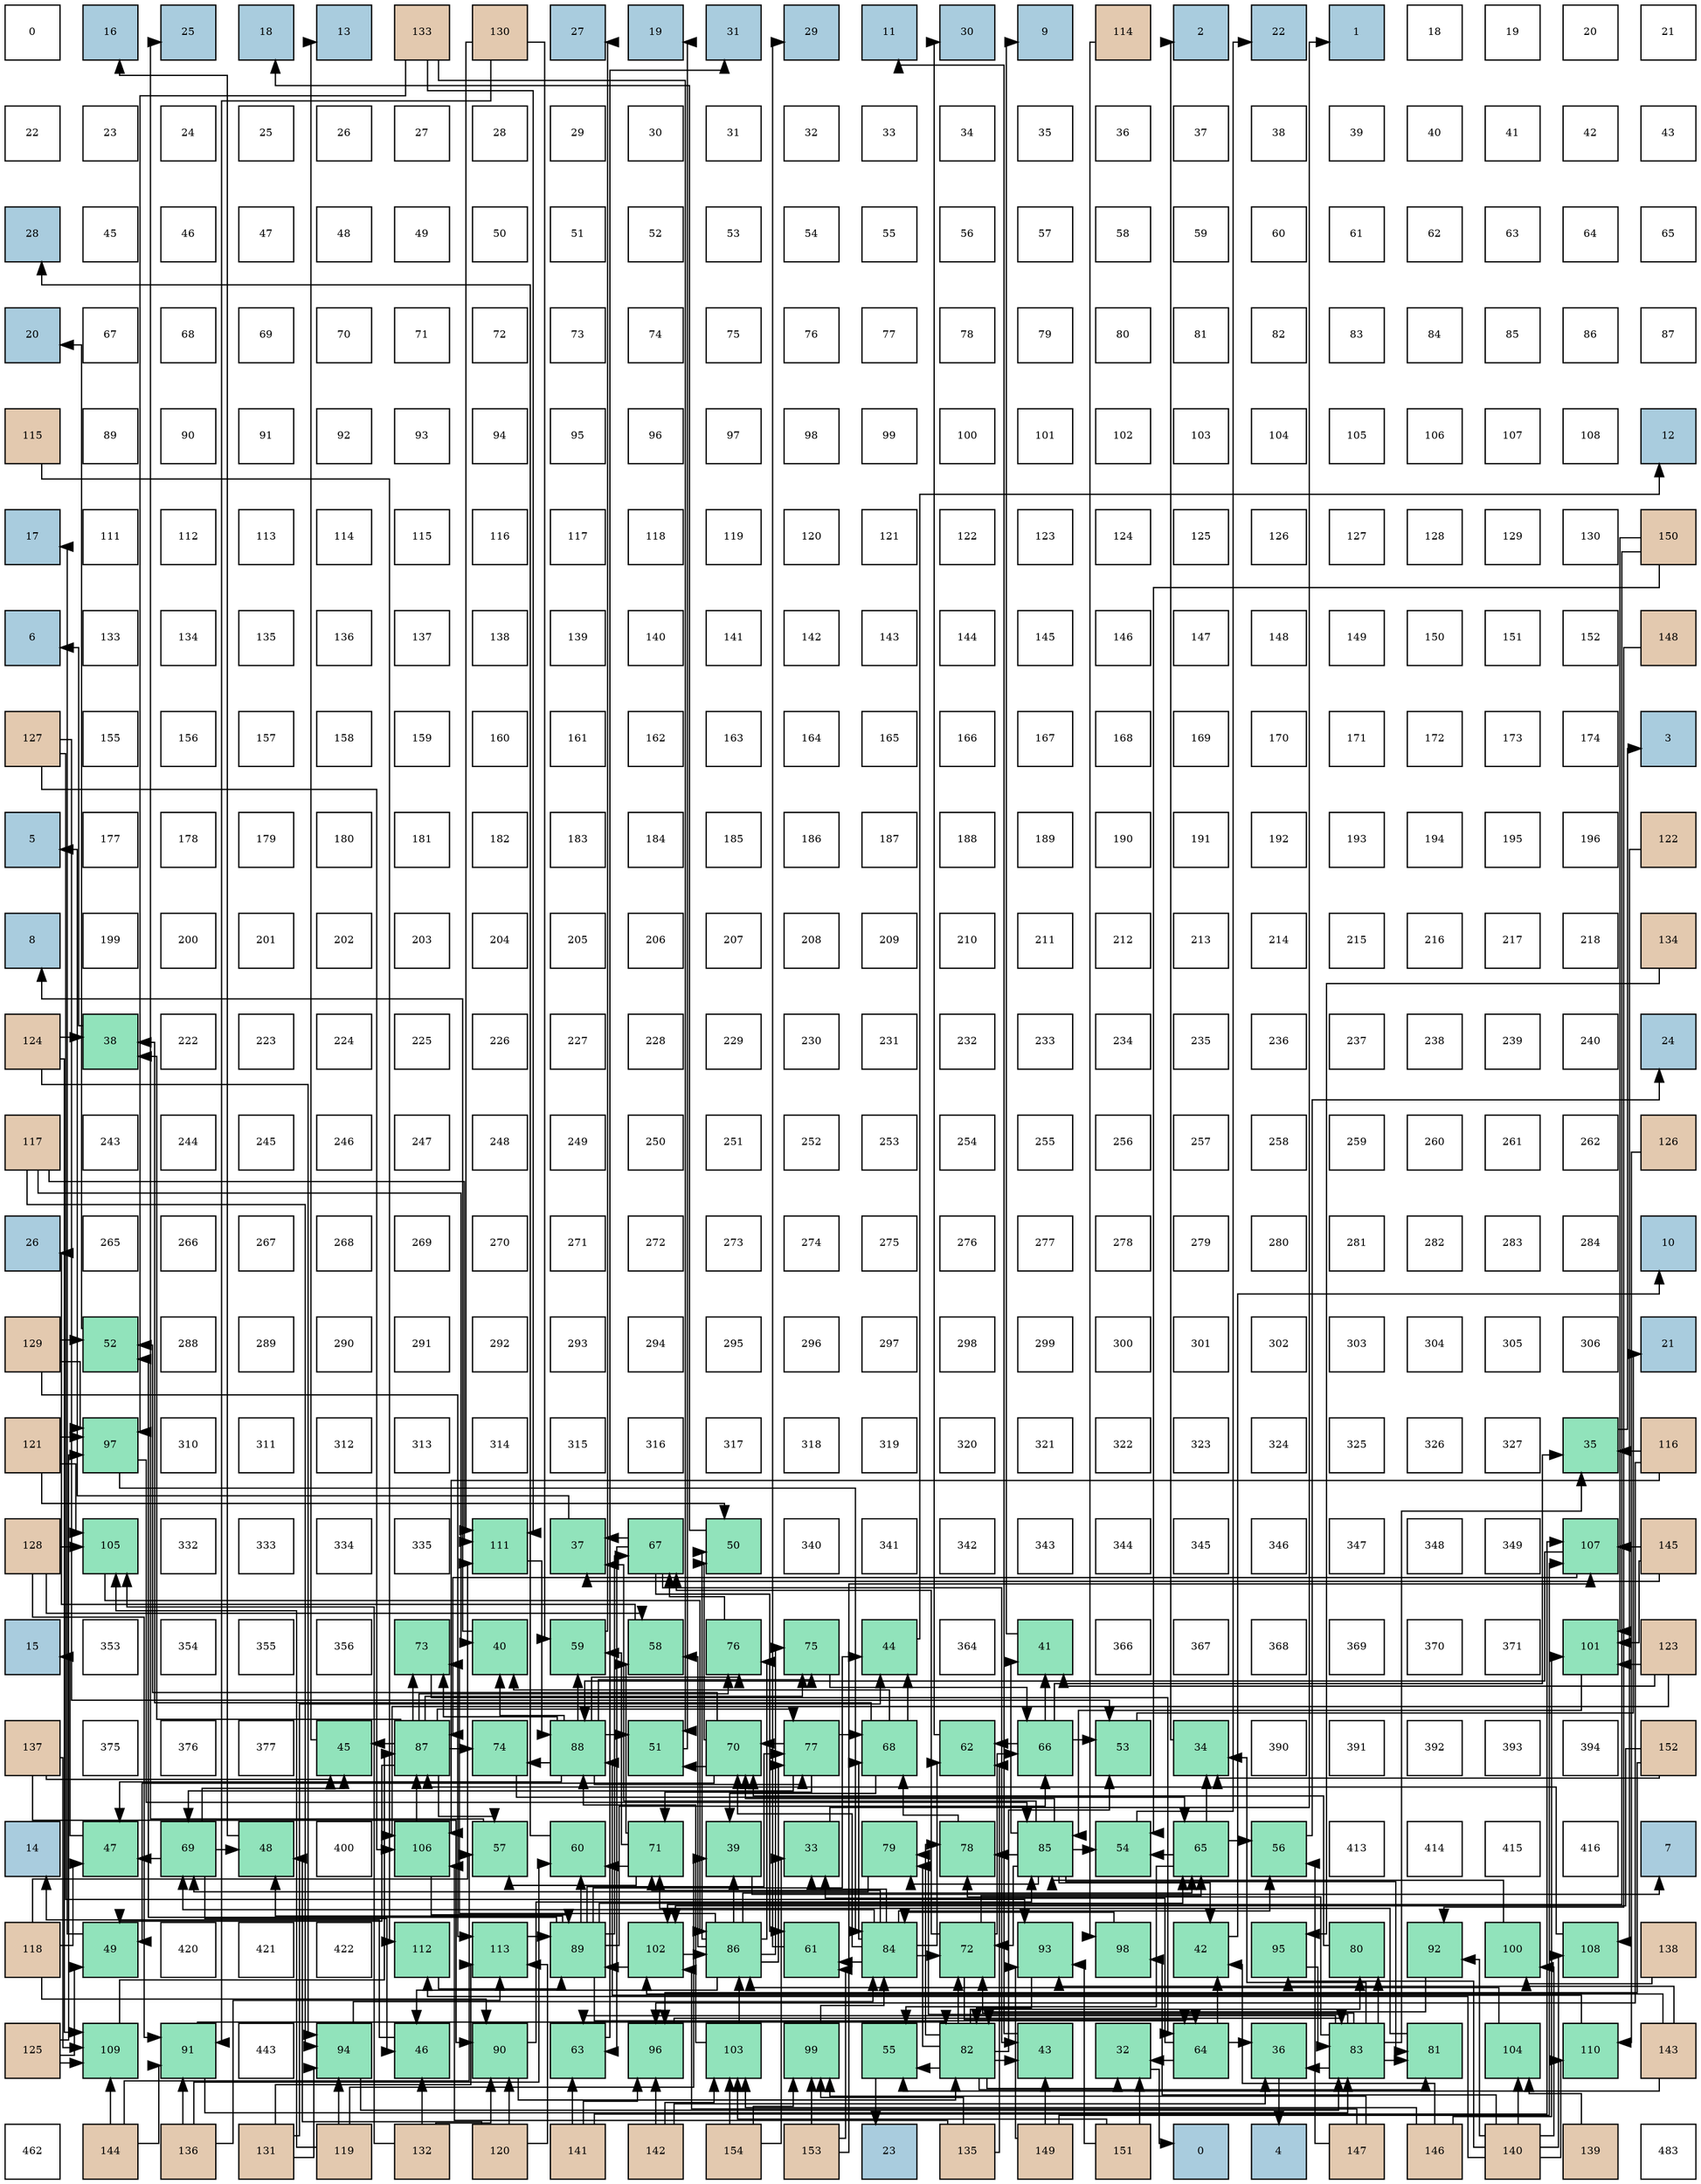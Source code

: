 digraph layout{
 rankdir=TB;
 splines=ortho;
 node [style=filled shape=square fixedsize=true width=0.6];
0[label="0", fontsize=8, fillcolor="#ffffff"];
1[label="16", fontsize=8, fillcolor="#a9ccde"];
2[label="25", fontsize=8, fillcolor="#a9ccde"];
3[label="18", fontsize=8, fillcolor="#a9ccde"];
4[label="13", fontsize=8, fillcolor="#a9ccde"];
5[label="133", fontsize=8, fillcolor="#e3c9af"];
6[label="130", fontsize=8, fillcolor="#e3c9af"];
7[label="27", fontsize=8, fillcolor="#a9ccde"];
8[label="19", fontsize=8, fillcolor="#a9ccde"];
9[label="31", fontsize=8, fillcolor="#a9ccde"];
10[label="29", fontsize=8, fillcolor="#a9ccde"];
11[label="11", fontsize=8, fillcolor="#a9ccde"];
12[label="30", fontsize=8, fillcolor="#a9ccde"];
13[label="9", fontsize=8, fillcolor="#a9ccde"];
14[label="114", fontsize=8, fillcolor="#e3c9af"];
15[label="2", fontsize=8, fillcolor="#a9ccde"];
16[label="22", fontsize=8, fillcolor="#a9ccde"];
17[label="1", fontsize=8, fillcolor="#a9ccde"];
18[label="18", fontsize=8, fillcolor="#ffffff"];
19[label="19", fontsize=8, fillcolor="#ffffff"];
20[label="20", fontsize=8, fillcolor="#ffffff"];
21[label="21", fontsize=8, fillcolor="#ffffff"];
22[label="22", fontsize=8, fillcolor="#ffffff"];
23[label="23", fontsize=8, fillcolor="#ffffff"];
24[label="24", fontsize=8, fillcolor="#ffffff"];
25[label="25", fontsize=8, fillcolor="#ffffff"];
26[label="26", fontsize=8, fillcolor="#ffffff"];
27[label="27", fontsize=8, fillcolor="#ffffff"];
28[label="28", fontsize=8, fillcolor="#ffffff"];
29[label="29", fontsize=8, fillcolor="#ffffff"];
30[label="30", fontsize=8, fillcolor="#ffffff"];
31[label="31", fontsize=8, fillcolor="#ffffff"];
32[label="32", fontsize=8, fillcolor="#ffffff"];
33[label="33", fontsize=8, fillcolor="#ffffff"];
34[label="34", fontsize=8, fillcolor="#ffffff"];
35[label="35", fontsize=8, fillcolor="#ffffff"];
36[label="36", fontsize=8, fillcolor="#ffffff"];
37[label="37", fontsize=8, fillcolor="#ffffff"];
38[label="38", fontsize=8, fillcolor="#ffffff"];
39[label="39", fontsize=8, fillcolor="#ffffff"];
40[label="40", fontsize=8, fillcolor="#ffffff"];
41[label="41", fontsize=8, fillcolor="#ffffff"];
42[label="42", fontsize=8, fillcolor="#ffffff"];
43[label="43", fontsize=8, fillcolor="#ffffff"];
44[label="28", fontsize=8, fillcolor="#a9ccde"];
45[label="45", fontsize=8, fillcolor="#ffffff"];
46[label="46", fontsize=8, fillcolor="#ffffff"];
47[label="47", fontsize=8, fillcolor="#ffffff"];
48[label="48", fontsize=8, fillcolor="#ffffff"];
49[label="49", fontsize=8, fillcolor="#ffffff"];
50[label="50", fontsize=8, fillcolor="#ffffff"];
51[label="51", fontsize=8, fillcolor="#ffffff"];
52[label="52", fontsize=8, fillcolor="#ffffff"];
53[label="53", fontsize=8, fillcolor="#ffffff"];
54[label="54", fontsize=8, fillcolor="#ffffff"];
55[label="55", fontsize=8, fillcolor="#ffffff"];
56[label="56", fontsize=8, fillcolor="#ffffff"];
57[label="57", fontsize=8, fillcolor="#ffffff"];
58[label="58", fontsize=8, fillcolor="#ffffff"];
59[label="59", fontsize=8, fillcolor="#ffffff"];
60[label="60", fontsize=8, fillcolor="#ffffff"];
61[label="61", fontsize=8, fillcolor="#ffffff"];
62[label="62", fontsize=8, fillcolor="#ffffff"];
63[label="63", fontsize=8, fillcolor="#ffffff"];
64[label="64", fontsize=8, fillcolor="#ffffff"];
65[label="65", fontsize=8, fillcolor="#ffffff"];
66[label="20", fontsize=8, fillcolor="#a9ccde"];
67[label="67", fontsize=8, fillcolor="#ffffff"];
68[label="68", fontsize=8, fillcolor="#ffffff"];
69[label="69", fontsize=8, fillcolor="#ffffff"];
70[label="70", fontsize=8, fillcolor="#ffffff"];
71[label="71", fontsize=8, fillcolor="#ffffff"];
72[label="72", fontsize=8, fillcolor="#ffffff"];
73[label="73", fontsize=8, fillcolor="#ffffff"];
74[label="74", fontsize=8, fillcolor="#ffffff"];
75[label="75", fontsize=8, fillcolor="#ffffff"];
76[label="76", fontsize=8, fillcolor="#ffffff"];
77[label="77", fontsize=8, fillcolor="#ffffff"];
78[label="78", fontsize=8, fillcolor="#ffffff"];
79[label="79", fontsize=8, fillcolor="#ffffff"];
80[label="80", fontsize=8, fillcolor="#ffffff"];
81[label="81", fontsize=8, fillcolor="#ffffff"];
82[label="82", fontsize=8, fillcolor="#ffffff"];
83[label="83", fontsize=8, fillcolor="#ffffff"];
84[label="84", fontsize=8, fillcolor="#ffffff"];
85[label="85", fontsize=8, fillcolor="#ffffff"];
86[label="86", fontsize=8, fillcolor="#ffffff"];
87[label="87", fontsize=8, fillcolor="#ffffff"];
88[label="115", fontsize=8, fillcolor="#e3c9af"];
89[label="89", fontsize=8, fillcolor="#ffffff"];
90[label="90", fontsize=8, fillcolor="#ffffff"];
91[label="91", fontsize=8, fillcolor="#ffffff"];
92[label="92", fontsize=8, fillcolor="#ffffff"];
93[label="93", fontsize=8, fillcolor="#ffffff"];
94[label="94", fontsize=8, fillcolor="#ffffff"];
95[label="95", fontsize=8, fillcolor="#ffffff"];
96[label="96", fontsize=8, fillcolor="#ffffff"];
97[label="97", fontsize=8, fillcolor="#ffffff"];
98[label="98", fontsize=8, fillcolor="#ffffff"];
99[label="99", fontsize=8, fillcolor="#ffffff"];
100[label="100", fontsize=8, fillcolor="#ffffff"];
101[label="101", fontsize=8, fillcolor="#ffffff"];
102[label="102", fontsize=8, fillcolor="#ffffff"];
103[label="103", fontsize=8, fillcolor="#ffffff"];
104[label="104", fontsize=8, fillcolor="#ffffff"];
105[label="105", fontsize=8, fillcolor="#ffffff"];
106[label="106", fontsize=8, fillcolor="#ffffff"];
107[label="107", fontsize=8, fillcolor="#ffffff"];
108[label="108", fontsize=8, fillcolor="#ffffff"];
109[label="12", fontsize=8, fillcolor="#a9ccde"];
110[label="17", fontsize=8, fillcolor="#a9ccde"];
111[label="111", fontsize=8, fillcolor="#ffffff"];
112[label="112", fontsize=8, fillcolor="#ffffff"];
113[label="113", fontsize=8, fillcolor="#ffffff"];
114[label="114", fontsize=8, fillcolor="#ffffff"];
115[label="115", fontsize=8, fillcolor="#ffffff"];
116[label="116", fontsize=8, fillcolor="#ffffff"];
117[label="117", fontsize=8, fillcolor="#ffffff"];
118[label="118", fontsize=8, fillcolor="#ffffff"];
119[label="119", fontsize=8, fillcolor="#ffffff"];
120[label="120", fontsize=8, fillcolor="#ffffff"];
121[label="121", fontsize=8, fillcolor="#ffffff"];
122[label="122", fontsize=8, fillcolor="#ffffff"];
123[label="123", fontsize=8, fillcolor="#ffffff"];
124[label="124", fontsize=8, fillcolor="#ffffff"];
125[label="125", fontsize=8, fillcolor="#ffffff"];
126[label="126", fontsize=8, fillcolor="#ffffff"];
127[label="127", fontsize=8, fillcolor="#ffffff"];
128[label="128", fontsize=8, fillcolor="#ffffff"];
129[label="129", fontsize=8, fillcolor="#ffffff"];
130[label="130", fontsize=8, fillcolor="#ffffff"];
131[label="150", fontsize=8, fillcolor="#e3c9af"];
132[label="6", fontsize=8, fillcolor="#a9ccde"];
133[label="133", fontsize=8, fillcolor="#ffffff"];
134[label="134", fontsize=8, fillcolor="#ffffff"];
135[label="135", fontsize=8, fillcolor="#ffffff"];
136[label="136", fontsize=8, fillcolor="#ffffff"];
137[label="137", fontsize=8, fillcolor="#ffffff"];
138[label="138", fontsize=8, fillcolor="#ffffff"];
139[label="139", fontsize=8, fillcolor="#ffffff"];
140[label="140", fontsize=8, fillcolor="#ffffff"];
141[label="141", fontsize=8, fillcolor="#ffffff"];
142[label="142", fontsize=8, fillcolor="#ffffff"];
143[label="143", fontsize=8, fillcolor="#ffffff"];
144[label="144", fontsize=8, fillcolor="#ffffff"];
145[label="145", fontsize=8, fillcolor="#ffffff"];
146[label="146", fontsize=8, fillcolor="#ffffff"];
147[label="147", fontsize=8, fillcolor="#ffffff"];
148[label="148", fontsize=8, fillcolor="#ffffff"];
149[label="149", fontsize=8, fillcolor="#ffffff"];
150[label="150", fontsize=8, fillcolor="#ffffff"];
151[label="151", fontsize=8, fillcolor="#ffffff"];
152[label="152", fontsize=8, fillcolor="#ffffff"];
153[label="148", fontsize=8, fillcolor="#e3c9af"];
154[label="127", fontsize=8, fillcolor="#e3c9af"];
155[label="155", fontsize=8, fillcolor="#ffffff"];
156[label="156", fontsize=8, fillcolor="#ffffff"];
157[label="157", fontsize=8, fillcolor="#ffffff"];
158[label="158", fontsize=8, fillcolor="#ffffff"];
159[label="159", fontsize=8, fillcolor="#ffffff"];
160[label="160", fontsize=8, fillcolor="#ffffff"];
161[label="161", fontsize=8, fillcolor="#ffffff"];
162[label="162", fontsize=8, fillcolor="#ffffff"];
163[label="163", fontsize=8, fillcolor="#ffffff"];
164[label="164", fontsize=8, fillcolor="#ffffff"];
165[label="165", fontsize=8, fillcolor="#ffffff"];
166[label="166", fontsize=8, fillcolor="#ffffff"];
167[label="167", fontsize=8, fillcolor="#ffffff"];
168[label="168", fontsize=8, fillcolor="#ffffff"];
169[label="169", fontsize=8, fillcolor="#ffffff"];
170[label="170", fontsize=8, fillcolor="#ffffff"];
171[label="171", fontsize=8, fillcolor="#ffffff"];
172[label="172", fontsize=8, fillcolor="#ffffff"];
173[label="173", fontsize=8, fillcolor="#ffffff"];
174[label="174", fontsize=8, fillcolor="#ffffff"];
175[label="3", fontsize=8, fillcolor="#a9ccde"];
176[label="5", fontsize=8, fillcolor="#a9ccde"];
177[label="177", fontsize=8, fillcolor="#ffffff"];
178[label="178", fontsize=8, fillcolor="#ffffff"];
179[label="179", fontsize=8, fillcolor="#ffffff"];
180[label="180", fontsize=8, fillcolor="#ffffff"];
181[label="181", fontsize=8, fillcolor="#ffffff"];
182[label="182", fontsize=8, fillcolor="#ffffff"];
183[label="183", fontsize=8, fillcolor="#ffffff"];
184[label="184", fontsize=8, fillcolor="#ffffff"];
185[label="185", fontsize=8, fillcolor="#ffffff"];
186[label="186", fontsize=8, fillcolor="#ffffff"];
187[label="187", fontsize=8, fillcolor="#ffffff"];
188[label="188", fontsize=8, fillcolor="#ffffff"];
189[label="189", fontsize=8, fillcolor="#ffffff"];
190[label="190", fontsize=8, fillcolor="#ffffff"];
191[label="191", fontsize=8, fillcolor="#ffffff"];
192[label="192", fontsize=8, fillcolor="#ffffff"];
193[label="193", fontsize=8, fillcolor="#ffffff"];
194[label="194", fontsize=8, fillcolor="#ffffff"];
195[label="195", fontsize=8, fillcolor="#ffffff"];
196[label="196", fontsize=8, fillcolor="#ffffff"];
197[label="122", fontsize=8, fillcolor="#e3c9af"];
198[label="8", fontsize=8, fillcolor="#a9ccde"];
199[label="199", fontsize=8, fillcolor="#ffffff"];
200[label="200", fontsize=8, fillcolor="#ffffff"];
201[label="201", fontsize=8, fillcolor="#ffffff"];
202[label="202", fontsize=8, fillcolor="#ffffff"];
203[label="203", fontsize=8, fillcolor="#ffffff"];
204[label="204", fontsize=8, fillcolor="#ffffff"];
205[label="205", fontsize=8, fillcolor="#ffffff"];
206[label="206", fontsize=8, fillcolor="#ffffff"];
207[label="207", fontsize=8, fillcolor="#ffffff"];
208[label="208", fontsize=8, fillcolor="#ffffff"];
209[label="209", fontsize=8, fillcolor="#ffffff"];
210[label="210", fontsize=8, fillcolor="#ffffff"];
211[label="211", fontsize=8, fillcolor="#ffffff"];
212[label="212", fontsize=8, fillcolor="#ffffff"];
213[label="213", fontsize=8, fillcolor="#ffffff"];
214[label="214", fontsize=8, fillcolor="#ffffff"];
215[label="215", fontsize=8, fillcolor="#ffffff"];
216[label="216", fontsize=8, fillcolor="#ffffff"];
217[label="217", fontsize=8, fillcolor="#ffffff"];
218[label="218", fontsize=8, fillcolor="#ffffff"];
219[label="134", fontsize=8, fillcolor="#e3c9af"];
220[label="124", fontsize=8, fillcolor="#e3c9af"];
221[label="38", fontsize=8, fillcolor="#91e3bb"];
222[label="222", fontsize=8, fillcolor="#ffffff"];
223[label="223", fontsize=8, fillcolor="#ffffff"];
224[label="224", fontsize=8, fillcolor="#ffffff"];
225[label="225", fontsize=8, fillcolor="#ffffff"];
226[label="226", fontsize=8, fillcolor="#ffffff"];
227[label="227", fontsize=8, fillcolor="#ffffff"];
228[label="228", fontsize=8, fillcolor="#ffffff"];
229[label="229", fontsize=8, fillcolor="#ffffff"];
230[label="230", fontsize=8, fillcolor="#ffffff"];
231[label="231", fontsize=8, fillcolor="#ffffff"];
232[label="232", fontsize=8, fillcolor="#ffffff"];
233[label="233", fontsize=8, fillcolor="#ffffff"];
234[label="234", fontsize=8, fillcolor="#ffffff"];
235[label="235", fontsize=8, fillcolor="#ffffff"];
236[label="236", fontsize=8, fillcolor="#ffffff"];
237[label="237", fontsize=8, fillcolor="#ffffff"];
238[label="238", fontsize=8, fillcolor="#ffffff"];
239[label="239", fontsize=8, fillcolor="#ffffff"];
240[label="240", fontsize=8, fillcolor="#ffffff"];
241[label="24", fontsize=8, fillcolor="#a9ccde"];
242[label="117", fontsize=8, fillcolor="#e3c9af"];
243[label="243", fontsize=8, fillcolor="#ffffff"];
244[label="244", fontsize=8, fillcolor="#ffffff"];
245[label="245", fontsize=8, fillcolor="#ffffff"];
246[label="246", fontsize=8, fillcolor="#ffffff"];
247[label="247", fontsize=8, fillcolor="#ffffff"];
248[label="248", fontsize=8, fillcolor="#ffffff"];
249[label="249", fontsize=8, fillcolor="#ffffff"];
250[label="250", fontsize=8, fillcolor="#ffffff"];
251[label="251", fontsize=8, fillcolor="#ffffff"];
252[label="252", fontsize=8, fillcolor="#ffffff"];
253[label="253", fontsize=8, fillcolor="#ffffff"];
254[label="254", fontsize=8, fillcolor="#ffffff"];
255[label="255", fontsize=8, fillcolor="#ffffff"];
256[label="256", fontsize=8, fillcolor="#ffffff"];
257[label="257", fontsize=8, fillcolor="#ffffff"];
258[label="258", fontsize=8, fillcolor="#ffffff"];
259[label="259", fontsize=8, fillcolor="#ffffff"];
260[label="260", fontsize=8, fillcolor="#ffffff"];
261[label="261", fontsize=8, fillcolor="#ffffff"];
262[label="262", fontsize=8, fillcolor="#ffffff"];
263[label="126", fontsize=8, fillcolor="#e3c9af"];
264[label="26", fontsize=8, fillcolor="#a9ccde"];
265[label="265", fontsize=8, fillcolor="#ffffff"];
266[label="266", fontsize=8, fillcolor="#ffffff"];
267[label="267", fontsize=8, fillcolor="#ffffff"];
268[label="268", fontsize=8, fillcolor="#ffffff"];
269[label="269", fontsize=8, fillcolor="#ffffff"];
270[label="270", fontsize=8, fillcolor="#ffffff"];
271[label="271", fontsize=8, fillcolor="#ffffff"];
272[label="272", fontsize=8, fillcolor="#ffffff"];
273[label="273", fontsize=8, fillcolor="#ffffff"];
274[label="274", fontsize=8, fillcolor="#ffffff"];
275[label="275", fontsize=8, fillcolor="#ffffff"];
276[label="276", fontsize=8, fillcolor="#ffffff"];
277[label="277", fontsize=8, fillcolor="#ffffff"];
278[label="278", fontsize=8, fillcolor="#ffffff"];
279[label="279", fontsize=8, fillcolor="#ffffff"];
280[label="280", fontsize=8, fillcolor="#ffffff"];
281[label="281", fontsize=8, fillcolor="#ffffff"];
282[label="282", fontsize=8, fillcolor="#ffffff"];
283[label="283", fontsize=8, fillcolor="#ffffff"];
284[label="284", fontsize=8, fillcolor="#ffffff"];
285[label="10", fontsize=8, fillcolor="#a9ccde"];
286[label="129", fontsize=8, fillcolor="#e3c9af"];
287[label="52", fontsize=8, fillcolor="#91e3bb"];
288[label="288", fontsize=8, fillcolor="#ffffff"];
289[label="289", fontsize=8, fillcolor="#ffffff"];
290[label="290", fontsize=8, fillcolor="#ffffff"];
291[label="291", fontsize=8, fillcolor="#ffffff"];
292[label="292", fontsize=8, fillcolor="#ffffff"];
293[label="293", fontsize=8, fillcolor="#ffffff"];
294[label="294", fontsize=8, fillcolor="#ffffff"];
295[label="295", fontsize=8, fillcolor="#ffffff"];
296[label="296", fontsize=8, fillcolor="#ffffff"];
297[label="297", fontsize=8, fillcolor="#ffffff"];
298[label="298", fontsize=8, fillcolor="#ffffff"];
299[label="299", fontsize=8, fillcolor="#ffffff"];
300[label="300", fontsize=8, fillcolor="#ffffff"];
301[label="301", fontsize=8, fillcolor="#ffffff"];
302[label="302", fontsize=8, fillcolor="#ffffff"];
303[label="303", fontsize=8, fillcolor="#ffffff"];
304[label="304", fontsize=8, fillcolor="#ffffff"];
305[label="305", fontsize=8, fillcolor="#ffffff"];
306[label="306", fontsize=8, fillcolor="#ffffff"];
307[label="21", fontsize=8, fillcolor="#a9ccde"];
308[label="121", fontsize=8, fillcolor="#e3c9af"];
309[label="97", fontsize=8, fillcolor="#91e3bb"];
310[label="310", fontsize=8, fillcolor="#ffffff"];
311[label="311", fontsize=8, fillcolor="#ffffff"];
312[label="312", fontsize=8, fillcolor="#ffffff"];
313[label="313", fontsize=8, fillcolor="#ffffff"];
314[label="314", fontsize=8, fillcolor="#ffffff"];
315[label="315", fontsize=8, fillcolor="#ffffff"];
316[label="316", fontsize=8, fillcolor="#ffffff"];
317[label="317", fontsize=8, fillcolor="#ffffff"];
318[label="318", fontsize=8, fillcolor="#ffffff"];
319[label="319", fontsize=8, fillcolor="#ffffff"];
320[label="320", fontsize=8, fillcolor="#ffffff"];
321[label="321", fontsize=8, fillcolor="#ffffff"];
322[label="322", fontsize=8, fillcolor="#ffffff"];
323[label="323", fontsize=8, fillcolor="#ffffff"];
324[label="324", fontsize=8, fillcolor="#ffffff"];
325[label="325", fontsize=8, fillcolor="#ffffff"];
326[label="326", fontsize=8, fillcolor="#ffffff"];
327[label="327", fontsize=8, fillcolor="#ffffff"];
328[label="35", fontsize=8, fillcolor="#91e3bb"];
329[label="116", fontsize=8, fillcolor="#e3c9af"];
330[label="128", fontsize=8, fillcolor="#e3c9af"];
331[label="105", fontsize=8, fillcolor="#91e3bb"];
332[label="332", fontsize=8, fillcolor="#ffffff"];
333[label="333", fontsize=8, fillcolor="#ffffff"];
334[label="334", fontsize=8, fillcolor="#ffffff"];
335[label="335", fontsize=8, fillcolor="#ffffff"];
336[label="111", fontsize=8, fillcolor="#91e3bb"];
337[label="37", fontsize=8, fillcolor="#91e3bb"];
338[label="67", fontsize=8, fillcolor="#91e3bb"];
339[label="50", fontsize=8, fillcolor="#91e3bb"];
340[label="340", fontsize=8, fillcolor="#ffffff"];
341[label="341", fontsize=8, fillcolor="#ffffff"];
342[label="342", fontsize=8, fillcolor="#ffffff"];
343[label="343", fontsize=8, fillcolor="#ffffff"];
344[label="344", fontsize=8, fillcolor="#ffffff"];
345[label="345", fontsize=8, fillcolor="#ffffff"];
346[label="346", fontsize=8, fillcolor="#ffffff"];
347[label="347", fontsize=8, fillcolor="#ffffff"];
348[label="348", fontsize=8, fillcolor="#ffffff"];
349[label="349", fontsize=8, fillcolor="#ffffff"];
350[label="107", fontsize=8, fillcolor="#91e3bb"];
351[label="145", fontsize=8, fillcolor="#e3c9af"];
352[label="15", fontsize=8, fillcolor="#a9ccde"];
353[label="353", fontsize=8, fillcolor="#ffffff"];
354[label="354", fontsize=8, fillcolor="#ffffff"];
355[label="355", fontsize=8, fillcolor="#ffffff"];
356[label="356", fontsize=8, fillcolor="#ffffff"];
357[label="73", fontsize=8, fillcolor="#91e3bb"];
358[label="40", fontsize=8, fillcolor="#91e3bb"];
359[label="59", fontsize=8, fillcolor="#91e3bb"];
360[label="58", fontsize=8, fillcolor="#91e3bb"];
361[label="76", fontsize=8, fillcolor="#91e3bb"];
362[label="75", fontsize=8, fillcolor="#91e3bb"];
363[label="44", fontsize=8, fillcolor="#91e3bb"];
364[label="364", fontsize=8, fillcolor="#ffffff"];
365[label="41", fontsize=8, fillcolor="#91e3bb"];
366[label="366", fontsize=8, fillcolor="#ffffff"];
367[label="367", fontsize=8, fillcolor="#ffffff"];
368[label="368", fontsize=8, fillcolor="#ffffff"];
369[label="369", fontsize=8, fillcolor="#ffffff"];
370[label="370", fontsize=8, fillcolor="#ffffff"];
371[label="371", fontsize=8, fillcolor="#ffffff"];
372[label="101", fontsize=8, fillcolor="#91e3bb"];
373[label="123", fontsize=8, fillcolor="#e3c9af"];
374[label="137", fontsize=8, fillcolor="#e3c9af"];
375[label="375", fontsize=8, fillcolor="#ffffff"];
376[label="376", fontsize=8, fillcolor="#ffffff"];
377[label="377", fontsize=8, fillcolor="#ffffff"];
378[label="45", fontsize=8, fillcolor="#91e3bb"];
379[label="87", fontsize=8, fillcolor="#91e3bb"];
380[label="74", fontsize=8, fillcolor="#91e3bb"];
381[label="88", fontsize=8, fillcolor="#91e3bb"];
382[label="51", fontsize=8, fillcolor="#91e3bb"];
383[label="70", fontsize=8, fillcolor="#91e3bb"];
384[label="77", fontsize=8, fillcolor="#91e3bb"];
385[label="68", fontsize=8, fillcolor="#91e3bb"];
386[label="62", fontsize=8, fillcolor="#91e3bb"];
387[label="66", fontsize=8, fillcolor="#91e3bb"];
388[label="53", fontsize=8, fillcolor="#91e3bb"];
389[label="34", fontsize=8, fillcolor="#91e3bb"];
390[label="390", fontsize=8, fillcolor="#ffffff"];
391[label="391", fontsize=8, fillcolor="#ffffff"];
392[label="392", fontsize=8, fillcolor="#ffffff"];
393[label="393", fontsize=8, fillcolor="#ffffff"];
394[label="394", fontsize=8, fillcolor="#ffffff"];
395[label="152", fontsize=8, fillcolor="#e3c9af"];
396[label="14", fontsize=8, fillcolor="#a9ccde"];
397[label="47", fontsize=8, fillcolor="#91e3bb"];
398[label="69", fontsize=8, fillcolor="#91e3bb"];
399[label="48", fontsize=8, fillcolor="#91e3bb"];
400[label="400", fontsize=8, fillcolor="#ffffff"];
401[label="106", fontsize=8, fillcolor="#91e3bb"];
402[label="57", fontsize=8, fillcolor="#91e3bb"];
403[label="60", fontsize=8, fillcolor="#91e3bb"];
404[label="71", fontsize=8, fillcolor="#91e3bb"];
405[label="39", fontsize=8, fillcolor="#91e3bb"];
406[label="33", fontsize=8, fillcolor="#91e3bb"];
407[label="79", fontsize=8, fillcolor="#91e3bb"];
408[label="78", fontsize=8, fillcolor="#91e3bb"];
409[label="85", fontsize=8, fillcolor="#91e3bb"];
410[label="54", fontsize=8, fillcolor="#91e3bb"];
411[label="65", fontsize=8, fillcolor="#91e3bb"];
412[label="56", fontsize=8, fillcolor="#91e3bb"];
413[label="413", fontsize=8, fillcolor="#ffffff"];
414[label="414", fontsize=8, fillcolor="#ffffff"];
415[label="415", fontsize=8, fillcolor="#ffffff"];
416[label="416", fontsize=8, fillcolor="#ffffff"];
417[label="7", fontsize=8, fillcolor="#a9ccde"];
418[label="118", fontsize=8, fillcolor="#e3c9af"];
419[label="49", fontsize=8, fillcolor="#91e3bb"];
420[label="420", fontsize=8, fillcolor="#ffffff"];
421[label="421", fontsize=8, fillcolor="#ffffff"];
422[label="422", fontsize=8, fillcolor="#ffffff"];
423[label="112", fontsize=8, fillcolor="#91e3bb"];
424[label="113", fontsize=8, fillcolor="#91e3bb"];
425[label="89", fontsize=8, fillcolor="#91e3bb"];
426[label="102", fontsize=8, fillcolor="#91e3bb"];
427[label="86", fontsize=8, fillcolor="#91e3bb"];
428[label="61", fontsize=8, fillcolor="#91e3bb"];
429[label="84", fontsize=8, fillcolor="#91e3bb"];
430[label="72", fontsize=8, fillcolor="#91e3bb"];
431[label="93", fontsize=8, fillcolor="#91e3bb"];
432[label="98", fontsize=8, fillcolor="#91e3bb"];
433[label="42", fontsize=8, fillcolor="#91e3bb"];
434[label="95", fontsize=8, fillcolor="#91e3bb"];
435[label="80", fontsize=8, fillcolor="#91e3bb"];
436[label="92", fontsize=8, fillcolor="#91e3bb"];
437[label="100", fontsize=8, fillcolor="#91e3bb"];
438[label="108", fontsize=8, fillcolor="#91e3bb"];
439[label="138", fontsize=8, fillcolor="#e3c9af"];
440[label="125", fontsize=8, fillcolor="#e3c9af"];
441[label="109", fontsize=8, fillcolor="#91e3bb"];
442[label="91", fontsize=8, fillcolor="#91e3bb"];
443[label="443", fontsize=8, fillcolor="#ffffff"];
444[label="94", fontsize=8, fillcolor="#91e3bb"];
445[label="46", fontsize=8, fillcolor="#91e3bb"];
446[label="90", fontsize=8, fillcolor="#91e3bb"];
447[label="63", fontsize=8, fillcolor="#91e3bb"];
448[label="96", fontsize=8, fillcolor="#91e3bb"];
449[label="103", fontsize=8, fillcolor="#91e3bb"];
450[label="99", fontsize=8, fillcolor="#91e3bb"];
451[label="55", fontsize=8, fillcolor="#91e3bb"];
452[label="82", fontsize=8, fillcolor="#91e3bb"];
453[label="43", fontsize=8, fillcolor="#91e3bb"];
454[label="32", fontsize=8, fillcolor="#91e3bb"];
455[label="64", fontsize=8, fillcolor="#91e3bb"];
456[label="36", fontsize=8, fillcolor="#91e3bb"];
457[label="83", fontsize=8, fillcolor="#91e3bb"];
458[label="81", fontsize=8, fillcolor="#91e3bb"];
459[label="104", fontsize=8, fillcolor="#91e3bb"];
460[label="110", fontsize=8, fillcolor="#91e3bb"];
461[label="143", fontsize=8, fillcolor="#e3c9af"];
462[label="462", fontsize=8, fillcolor="#ffffff"];
463[label="144", fontsize=8, fillcolor="#e3c9af"];
464[label="136", fontsize=8, fillcolor="#e3c9af"];
465[label="131", fontsize=8, fillcolor="#e3c9af"];
466[label="119", fontsize=8, fillcolor="#e3c9af"];
467[label="132", fontsize=8, fillcolor="#e3c9af"];
468[label="120", fontsize=8, fillcolor="#e3c9af"];
469[label="141", fontsize=8, fillcolor="#e3c9af"];
470[label="142", fontsize=8, fillcolor="#e3c9af"];
471[label="154", fontsize=8, fillcolor="#e3c9af"];
472[label="153", fontsize=8, fillcolor="#e3c9af"];
473[label="23", fontsize=8, fillcolor="#a9ccde"];
474[label="135", fontsize=8, fillcolor="#e3c9af"];
475[label="149", fontsize=8, fillcolor="#e3c9af"];
476[label="151", fontsize=8, fillcolor="#e3c9af"];
477[label="0", fontsize=8, fillcolor="#a9ccde"];
478[label="4", fontsize=8, fillcolor="#a9ccde"];
479[label="147", fontsize=8, fillcolor="#e3c9af"];
480[label="146", fontsize=8, fillcolor="#e3c9af"];
481[label="140", fontsize=8, fillcolor="#e3c9af"];
482[label="139", fontsize=8, fillcolor="#e3c9af"];
483[label="483", fontsize=8, fillcolor="#ffffff"];
edge [constraint=false, style=vis];454 -> 477;
406 -> 17;
389 -> 15;
328 -> 175;
456 -> 478;
337 -> 176;
221 -> 132;
405 -> 417;
358 -> 198;
365 -> 13;
433 -> 285;
453 -> 11;
363 -> 109;
378 -> 4;
445 -> 396;
397 -> 352;
399 -> 1;
419 -> 110;
339 -> 3;
382 -> 8;
287 -> 66;
388 -> 307;
410 -> 16;
451 -> 473;
412 -> 241;
402 -> 2;
360 -> 264;
359 -> 7;
403 -> 44;
428 -> 10;
386 -> 12;
447 -> 9;
455 -> 454;
455 -> 406;
455 -> 456;
455 -> 433;
411 -> 389;
411 -> 410;
411 -> 451;
411 -> 412;
387 -> 328;
387 -> 365;
387 -> 388;
387 -> 386;
338 -> 337;
338 -> 453;
338 -> 428;
338 -> 447;
385 -> 221;
385 -> 405;
385 -> 358;
385 -> 363;
398 -> 378;
398 -> 445;
398 -> 397;
398 -> 399;
383 -> 419;
383 -> 339;
383 -> 382;
383 -> 287;
404 -> 402;
404 -> 360;
404 -> 359;
404 -> 403;
430 -> 455;
430 -> 411;
430 -> 387;
430 -> 338;
357 -> 455;
380 -> 411;
362 -> 387;
361 -> 338;
384 -> 385;
384 -> 398;
384 -> 383;
384 -> 404;
408 -> 385;
407 -> 398;
435 -> 383;
458 -> 404;
452 -> 454;
452 -> 453;
452 -> 388;
452 -> 451;
452 -> 430;
452 -> 408;
452 -> 407;
452 -> 435;
452 -> 458;
457 -> 389;
457 -> 328;
457 -> 456;
457 -> 447;
457 -> 430;
457 -> 408;
457 -> 407;
457 -> 435;
457 -> 458;
429 -> 406;
429 -> 412;
429 -> 428;
429 -> 386;
429 -> 385;
429 -> 398;
429 -> 383;
429 -> 404;
429 -> 430;
409 -> 337;
409 -> 365;
409 -> 433;
409 -> 410;
409 -> 383;
409 -> 430;
409 -> 408;
409 -> 407;
409 -> 458;
427 -> 405;
427 -> 445;
427 -> 339;
427 -> 360;
427 -> 411;
427 -> 357;
427 -> 362;
427 -> 361;
427 -> 384;
379 -> 221;
379 -> 378;
379 -> 419;
379 -> 402;
379 -> 357;
379 -> 380;
379 -> 362;
379 -> 361;
379 -> 384;
381 -> 358;
381 -> 397;
381 -> 382;
381 -> 359;
381 -> 357;
381 -> 380;
381 -> 362;
381 -> 361;
381 -> 384;
425 -> 363;
425 -> 399;
425 -> 287;
425 -> 403;
425 -> 455;
425 -> 411;
425 -> 387;
425 -> 338;
425 -> 384;
446 -> 452;
446 -> 409;
442 -> 452;
442 -> 457;
436 -> 452;
431 -> 452;
444 -> 457;
444 -> 429;
434 -> 457;
448 -> 457;
309 -> 429;
309 -> 409;
432 -> 429;
450 -> 429;
437 -> 409;
372 -> 409;
426 -> 427;
426 -> 425;
449 -> 427;
449 -> 381;
459 -> 427;
331 -> 427;
401 -> 379;
401 -> 425;
350 -> 379;
350 -> 381;
438 -> 379;
441 -> 379;
460 -> 381;
336 -> 381;
423 -> 425;
424 -> 425;
14 -> 432;
88 -> 423;
329 -> 328;
329 -> 448;
329 -> 401;
242 -> 358;
242 -> 444;
242 -> 336;
418 -> 397;
418 -> 446;
418 -> 336;
466 -> 405;
466 -> 444;
466 -> 331;
468 -> 399;
468 -> 446;
468 -> 424;
308 -> 339;
308 -> 309;
308 -> 331;
197 -> 438;
373 -> 365;
373 -> 372;
373 -> 401;
220 -> 221;
220 -> 444;
220 -> 441;
440 -> 419;
440 -> 309;
440 -> 441;
263 -> 460;
154 -> 388;
154 -> 431;
154 -> 401;
330 -> 360;
330 -> 442;
330 -> 331;
286 -> 287;
286 -> 309;
286 -> 424;
6 -> 359;
6 -> 442;
6 -> 336;
465 -> 363;
465 -> 444;
465 -> 424;
467 -> 445;
467 -> 446;
467 -> 331;
5 -> 382;
5 -> 309;
5 -> 336;
219 -> 434;
474 -> 386;
474 -> 450;
474 -> 401;
464 -> 403;
464 -> 442;
464 -> 424;
374 -> 378;
374 -> 446;
374 -> 441;
439 -> 437;
482 -> 459;
481 -> 436;
481 -> 434;
481 -> 432;
481 -> 437;
481 -> 459;
481 -> 438;
481 -> 460;
481 -> 423;
469 -> 447;
469 -> 448;
469 -> 350;
470 -> 456;
470 -> 448;
470 -> 449;
461 -> 451;
461 -> 431;
461 -> 426;
463 -> 402;
463 -> 442;
463 -> 441;
351 -> 337;
351 -> 372;
351 -> 350;
480 -> 433;
480 -> 372;
480 -> 449;
479 -> 412;
479 -> 450;
479 -> 426;
153 -> 436;
475 -> 453;
475 -> 431;
475 -> 350;
131 -> 410;
131 -> 372;
131 -> 426;
476 -> 454;
476 -> 431;
476 -> 449;
395 -> 389;
395 -> 448;
395 -> 426;
472 -> 428;
472 -> 450;
472 -> 350;
471 -> 406;
471 -> 450;
471 -> 449;
edge [constraint=true, style=invis];
0 -> 22 -> 44 -> 66 -> 88 -> 110 -> 132 -> 154 -> 176 -> 198 -> 220 -> 242 -> 264 -> 286 -> 308 -> 330 -> 352 -> 374 -> 396 -> 418 -> 440 -> 462;
1 -> 23 -> 45 -> 67 -> 89 -> 111 -> 133 -> 155 -> 177 -> 199 -> 221 -> 243 -> 265 -> 287 -> 309 -> 331 -> 353 -> 375 -> 397 -> 419 -> 441 -> 463;
2 -> 24 -> 46 -> 68 -> 90 -> 112 -> 134 -> 156 -> 178 -> 200 -> 222 -> 244 -> 266 -> 288 -> 310 -> 332 -> 354 -> 376 -> 398 -> 420 -> 442 -> 464;
3 -> 25 -> 47 -> 69 -> 91 -> 113 -> 135 -> 157 -> 179 -> 201 -> 223 -> 245 -> 267 -> 289 -> 311 -> 333 -> 355 -> 377 -> 399 -> 421 -> 443 -> 465;
4 -> 26 -> 48 -> 70 -> 92 -> 114 -> 136 -> 158 -> 180 -> 202 -> 224 -> 246 -> 268 -> 290 -> 312 -> 334 -> 356 -> 378 -> 400 -> 422 -> 444 -> 466;
5 -> 27 -> 49 -> 71 -> 93 -> 115 -> 137 -> 159 -> 181 -> 203 -> 225 -> 247 -> 269 -> 291 -> 313 -> 335 -> 357 -> 379 -> 401 -> 423 -> 445 -> 467;
6 -> 28 -> 50 -> 72 -> 94 -> 116 -> 138 -> 160 -> 182 -> 204 -> 226 -> 248 -> 270 -> 292 -> 314 -> 336 -> 358 -> 380 -> 402 -> 424 -> 446 -> 468;
7 -> 29 -> 51 -> 73 -> 95 -> 117 -> 139 -> 161 -> 183 -> 205 -> 227 -> 249 -> 271 -> 293 -> 315 -> 337 -> 359 -> 381 -> 403 -> 425 -> 447 -> 469;
8 -> 30 -> 52 -> 74 -> 96 -> 118 -> 140 -> 162 -> 184 -> 206 -> 228 -> 250 -> 272 -> 294 -> 316 -> 338 -> 360 -> 382 -> 404 -> 426 -> 448 -> 470;
9 -> 31 -> 53 -> 75 -> 97 -> 119 -> 141 -> 163 -> 185 -> 207 -> 229 -> 251 -> 273 -> 295 -> 317 -> 339 -> 361 -> 383 -> 405 -> 427 -> 449 -> 471;
10 -> 32 -> 54 -> 76 -> 98 -> 120 -> 142 -> 164 -> 186 -> 208 -> 230 -> 252 -> 274 -> 296 -> 318 -> 340 -> 362 -> 384 -> 406 -> 428 -> 450 -> 472;
11 -> 33 -> 55 -> 77 -> 99 -> 121 -> 143 -> 165 -> 187 -> 209 -> 231 -> 253 -> 275 -> 297 -> 319 -> 341 -> 363 -> 385 -> 407 -> 429 -> 451 -> 473;
12 -> 34 -> 56 -> 78 -> 100 -> 122 -> 144 -> 166 -> 188 -> 210 -> 232 -> 254 -> 276 -> 298 -> 320 -> 342 -> 364 -> 386 -> 408 -> 430 -> 452 -> 474;
13 -> 35 -> 57 -> 79 -> 101 -> 123 -> 145 -> 167 -> 189 -> 211 -> 233 -> 255 -> 277 -> 299 -> 321 -> 343 -> 365 -> 387 -> 409 -> 431 -> 453 -> 475;
14 -> 36 -> 58 -> 80 -> 102 -> 124 -> 146 -> 168 -> 190 -> 212 -> 234 -> 256 -> 278 -> 300 -> 322 -> 344 -> 366 -> 388 -> 410 -> 432 -> 454 -> 476;
15 -> 37 -> 59 -> 81 -> 103 -> 125 -> 147 -> 169 -> 191 -> 213 -> 235 -> 257 -> 279 -> 301 -> 323 -> 345 -> 367 -> 389 -> 411 -> 433 -> 455 -> 477;
16 -> 38 -> 60 -> 82 -> 104 -> 126 -> 148 -> 170 -> 192 -> 214 -> 236 -> 258 -> 280 -> 302 -> 324 -> 346 -> 368 -> 390 -> 412 -> 434 -> 456 -> 478;
17 -> 39 -> 61 -> 83 -> 105 -> 127 -> 149 -> 171 -> 193 -> 215 -> 237 -> 259 -> 281 -> 303 -> 325 -> 347 -> 369 -> 391 -> 413 -> 435 -> 457 -> 479;
18 -> 40 -> 62 -> 84 -> 106 -> 128 -> 150 -> 172 -> 194 -> 216 -> 238 -> 260 -> 282 -> 304 -> 326 -> 348 -> 370 -> 392 -> 414 -> 436 -> 458 -> 480;
19 -> 41 -> 63 -> 85 -> 107 -> 129 -> 151 -> 173 -> 195 -> 217 -> 239 -> 261 -> 283 -> 305 -> 327 -> 349 -> 371 -> 393 -> 415 -> 437 -> 459 -> 481;
20 -> 42 -> 64 -> 86 -> 108 -> 130 -> 152 -> 174 -> 196 -> 218 -> 240 -> 262 -> 284 -> 306 -> 328 -> 350 -> 372 -> 394 -> 416 -> 438 -> 460 -> 482;
21 -> 43 -> 65 -> 87 -> 109 -> 131 -> 153 -> 175 -> 197 -> 219 -> 241 -> 263 -> 285 -> 307 -> 329 -> 351 -> 373 -> 395 -> 417 -> 439 -> 461 -> 483;
rank = same {0 -> 1 -> 2 -> 3 -> 4 -> 5 -> 6 -> 7 -> 8 -> 9 -> 10 -> 11 -> 12 -> 13 -> 14 -> 15 -> 16 -> 17 -> 18 -> 19 -> 20 -> 21};
rank = same {22 -> 23 -> 24 -> 25 -> 26 -> 27 -> 28 -> 29 -> 30 -> 31 -> 32 -> 33 -> 34 -> 35 -> 36 -> 37 -> 38 -> 39 -> 40 -> 41 -> 42 -> 43};
rank = same {44 -> 45 -> 46 -> 47 -> 48 -> 49 -> 50 -> 51 -> 52 -> 53 -> 54 -> 55 -> 56 -> 57 -> 58 -> 59 -> 60 -> 61 -> 62 -> 63 -> 64 -> 65};
rank = same {66 -> 67 -> 68 -> 69 -> 70 -> 71 -> 72 -> 73 -> 74 -> 75 -> 76 -> 77 -> 78 -> 79 -> 80 -> 81 -> 82 -> 83 -> 84 -> 85 -> 86 -> 87};
rank = same {88 -> 89 -> 90 -> 91 -> 92 -> 93 -> 94 -> 95 -> 96 -> 97 -> 98 -> 99 -> 100 -> 101 -> 102 -> 103 -> 104 -> 105 -> 106 -> 107 -> 108 -> 109};
rank = same {110 -> 111 -> 112 -> 113 -> 114 -> 115 -> 116 -> 117 -> 118 -> 119 -> 120 -> 121 -> 122 -> 123 -> 124 -> 125 -> 126 -> 127 -> 128 -> 129 -> 130 -> 131};
rank = same {132 -> 133 -> 134 -> 135 -> 136 -> 137 -> 138 -> 139 -> 140 -> 141 -> 142 -> 143 -> 144 -> 145 -> 146 -> 147 -> 148 -> 149 -> 150 -> 151 -> 152 -> 153};
rank = same {154 -> 155 -> 156 -> 157 -> 158 -> 159 -> 160 -> 161 -> 162 -> 163 -> 164 -> 165 -> 166 -> 167 -> 168 -> 169 -> 170 -> 171 -> 172 -> 173 -> 174 -> 175};
rank = same {176 -> 177 -> 178 -> 179 -> 180 -> 181 -> 182 -> 183 -> 184 -> 185 -> 186 -> 187 -> 188 -> 189 -> 190 -> 191 -> 192 -> 193 -> 194 -> 195 -> 196 -> 197};
rank = same {198 -> 199 -> 200 -> 201 -> 202 -> 203 -> 204 -> 205 -> 206 -> 207 -> 208 -> 209 -> 210 -> 211 -> 212 -> 213 -> 214 -> 215 -> 216 -> 217 -> 218 -> 219};
rank = same {220 -> 221 -> 222 -> 223 -> 224 -> 225 -> 226 -> 227 -> 228 -> 229 -> 230 -> 231 -> 232 -> 233 -> 234 -> 235 -> 236 -> 237 -> 238 -> 239 -> 240 -> 241};
rank = same {242 -> 243 -> 244 -> 245 -> 246 -> 247 -> 248 -> 249 -> 250 -> 251 -> 252 -> 253 -> 254 -> 255 -> 256 -> 257 -> 258 -> 259 -> 260 -> 261 -> 262 -> 263};
rank = same {264 -> 265 -> 266 -> 267 -> 268 -> 269 -> 270 -> 271 -> 272 -> 273 -> 274 -> 275 -> 276 -> 277 -> 278 -> 279 -> 280 -> 281 -> 282 -> 283 -> 284 -> 285};
rank = same {286 -> 287 -> 288 -> 289 -> 290 -> 291 -> 292 -> 293 -> 294 -> 295 -> 296 -> 297 -> 298 -> 299 -> 300 -> 301 -> 302 -> 303 -> 304 -> 305 -> 306 -> 307};
rank = same {308 -> 309 -> 310 -> 311 -> 312 -> 313 -> 314 -> 315 -> 316 -> 317 -> 318 -> 319 -> 320 -> 321 -> 322 -> 323 -> 324 -> 325 -> 326 -> 327 -> 328 -> 329};
rank = same {330 -> 331 -> 332 -> 333 -> 334 -> 335 -> 336 -> 337 -> 338 -> 339 -> 340 -> 341 -> 342 -> 343 -> 344 -> 345 -> 346 -> 347 -> 348 -> 349 -> 350 -> 351};
rank = same {352 -> 353 -> 354 -> 355 -> 356 -> 357 -> 358 -> 359 -> 360 -> 361 -> 362 -> 363 -> 364 -> 365 -> 366 -> 367 -> 368 -> 369 -> 370 -> 371 -> 372 -> 373};
rank = same {374 -> 375 -> 376 -> 377 -> 378 -> 379 -> 380 -> 381 -> 382 -> 383 -> 384 -> 385 -> 386 -> 387 -> 388 -> 389 -> 390 -> 391 -> 392 -> 393 -> 394 -> 395};
rank = same {396 -> 397 -> 398 -> 399 -> 400 -> 401 -> 402 -> 403 -> 404 -> 405 -> 406 -> 407 -> 408 -> 409 -> 410 -> 411 -> 412 -> 413 -> 414 -> 415 -> 416 -> 417};
rank = same {418 -> 419 -> 420 -> 421 -> 422 -> 423 -> 424 -> 425 -> 426 -> 427 -> 428 -> 429 -> 430 -> 431 -> 432 -> 433 -> 434 -> 435 -> 436 -> 437 -> 438 -> 439};
rank = same {440 -> 441 -> 442 -> 443 -> 444 -> 445 -> 446 -> 447 -> 448 -> 449 -> 450 -> 451 -> 452 -> 453 -> 454 -> 455 -> 456 -> 457 -> 458 -> 459 -> 460 -> 461};
rank = same {462 -> 463 -> 464 -> 465 -> 466 -> 467 -> 468 -> 469 -> 470 -> 471 -> 472 -> 473 -> 474 -> 475 -> 476 -> 477 -> 478 -> 479 -> 480 -> 481 -> 482 -> 483};
}